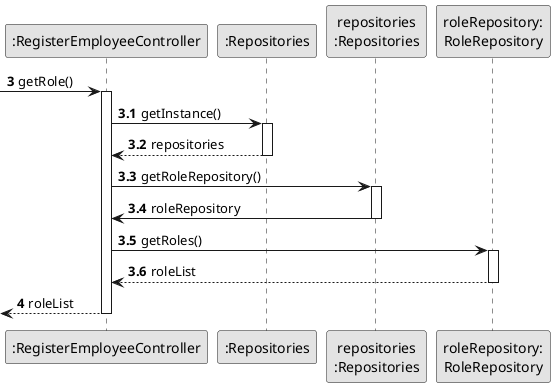 @startuml
skinparam monochrome true
skinparam packageStyle rectangle
skinparam shadowing false

autonumber 3

'hide footbox
participant ":RegisterEmployeeController" as CTRL
participant ":Repositories" as RepositorySingleton
participant "repositories\n:Repositories" as PLAT
participant "roleRepository:\nRoleRepository" as ROLR




     -> CTRL : getRole()
        activate CTRL
        autonumber 3.1
                CTRL -> RepositorySingleton : getInstance()
                activate RepositorySingleton

                    RepositorySingleton --> CTRL: repositories
                deactivate RepositorySingleton

                CTRL -> PLAT : getRoleRepository()
                activate PLAT

                    PLAT -> CTRL : roleRepository
                deactivate PLAT

                CTRL -> ROLR : getRoles()
                activate ROLR

                    ROLR --> CTRL : roleList

                deactivate ROLR



            autonumber 4
            <--CTRL :  roleList

        deactivate CTRL
@enduml